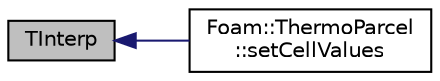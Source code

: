 digraph "TInterp"
{
  bgcolor="transparent";
  edge [fontname="Helvetica",fontsize="10",labelfontname="Helvetica",labelfontsize="10"];
  node [fontname="Helvetica",fontsize="10",shape=record];
  rankdir="LR";
  Node1 [label="TInterp",height=0.2,width=0.4,color="black", fillcolor="grey75", style="filled" fontcolor="black"];
  Node1 -> Node2 [dir="back",color="midnightblue",fontsize="10",style="solid",fontname="Helvetica"];
  Node2 [label="Foam::ThermoParcel\l::setCellValues",height=0.2,width=0.4,color="black",URL="$classFoam_1_1ThermoParcel.html#ab9947c318454c7c84f1d08de15d3b6a4",tooltip="Set cell values. "];
}
